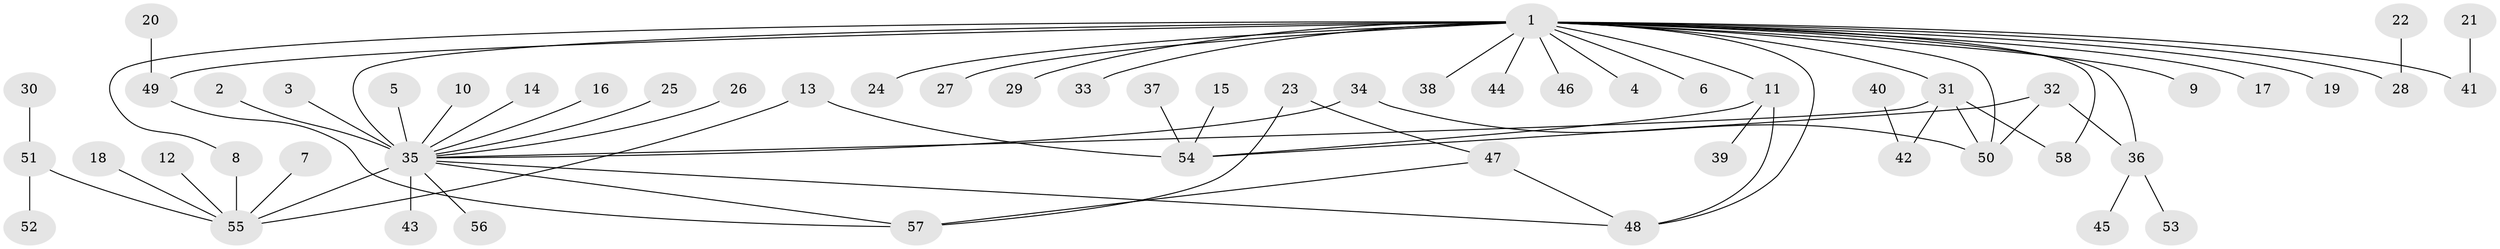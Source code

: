 // original degree distribution, {16: 0.008620689655172414, 24: 0.008620689655172414, 3: 0.08620689655172414, 12: 0.008620689655172414, 1: 0.5344827586206896, 4: 0.04310344827586207, 5: 0.034482758620689655, 7: 0.017241379310344827, 6: 0.034482758620689655, 14: 0.008620689655172414, 2: 0.20689655172413793, 8: 0.008620689655172414}
// Generated by graph-tools (version 1.1) at 2025/26/03/09/25 03:26:07]
// undirected, 58 vertices, 70 edges
graph export_dot {
graph [start="1"]
  node [color=gray90,style=filled];
  1;
  2;
  3;
  4;
  5;
  6;
  7;
  8;
  9;
  10;
  11;
  12;
  13;
  14;
  15;
  16;
  17;
  18;
  19;
  20;
  21;
  22;
  23;
  24;
  25;
  26;
  27;
  28;
  29;
  30;
  31;
  32;
  33;
  34;
  35;
  36;
  37;
  38;
  39;
  40;
  41;
  42;
  43;
  44;
  45;
  46;
  47;
  48;
  49;
  50;
  51;
  52;
  53;
  54;
  55;
  56;
  57;
  58;
  1 -- 4 [weight=1.0];
  1 -- 6 [weight=1.0];
  1 -- 8 [weight=1.0];
  1 -- 9 [weight=1.0];
  1 -- 11 [weight=1.0];
  1 -- 17 [weight=1.0];
  1 -- 19 [weight=1.0];
  1 -- 24 [weight=1.0];
  1 -- 27 [weight=1.0];
  1 -- 28 [weight=1.0];
  1 -- 29 [weight=1.0];
  1 -- 31 [weight=1.0];
  1 -- 33 [weight=1.0];
  1 -- 35 [weight=6.0];
  1 -- 36 [weight=1.0];
  1 -- 38 [weight=1.0];
  1 -- 41 [weight=2.0];
  1 -- 44 [weight=3.0];
  1 -- 46 [weight=1.0];
  1 -- 48 [weight=2.0];
  1 -- 49 [weight=1.0];
  1 -- 50 [weight=1.0];
  1 -- 58 [weight=1.0];
  2 -- 35 [weight=1.0];
  3 -- 35 [weight=1.0];
  5 -- 35 [weight=1.0];
  7 -- 55 [weight=1.0];
  8 -- 55 [weight=1.0];
  10 -- 35 [weight=1.0];
  11 -- 39 [weight=1.0];
  11 -- 48 [weight=1.0];
  11 -- 54 [weight=1.0];
  12 -- 55 [weight=1.0];
  13 -- 54 [weight=1.0];
  13 -- 55 [weight=1.0];
  14 -- 35 [weight=1.0];
  15 -- 54 [weight=1.0];
  16 -- 35 [weight=1.0];
  18 -- 55 [weight=1.0];
  20 -- 49 [weight=1.0];
  21 -- 41 [weight=1.0];
  22 -- 28 [weight=1.0];
  23 -- 47 [weight=1.0];
  23 -- 57 [weight=1.0];
  25 -- 35 [weight=1.0];
  26 -- 35 [weight=1.0];
  30 -- 51 [weight=1.0];
  31 -- 35 [weight=1.0];
  31 -- 42 [weight=1.0];
  31 -- 50 [weight=1.0];
  31 -- 58 [weight=1.0];
  32 -- 36 [weight=1.0];
  32 -- 50 [weight=1.0];
  32 -- 54 [weight=1.0];
  34 -- 35 [weight=1.0];
  34 -- 50 [weight=1.0];
  35 -- 43 [weight=2.0];
  35 -- 48 [weight=1.0];
  35 -- 55 [weight=1.0];
  35 -- 56 [weight=1.0];
  35 -- 57 [weight=1.0];
  36 -- 45 [weight=1.0];
  36 -- 53 [weight=1.0];
  37 -- 54 [weight=2.0];
  40 -- 42 [weight=1.0];
  47 -- 48 [weight=2.0];
  47 -- 57 [weight=1.0];
  49 -- 57 [weight=1.0];
  51 -- 52 [weight=1.0];
  51 -- 55 [weight=1.0];
}
